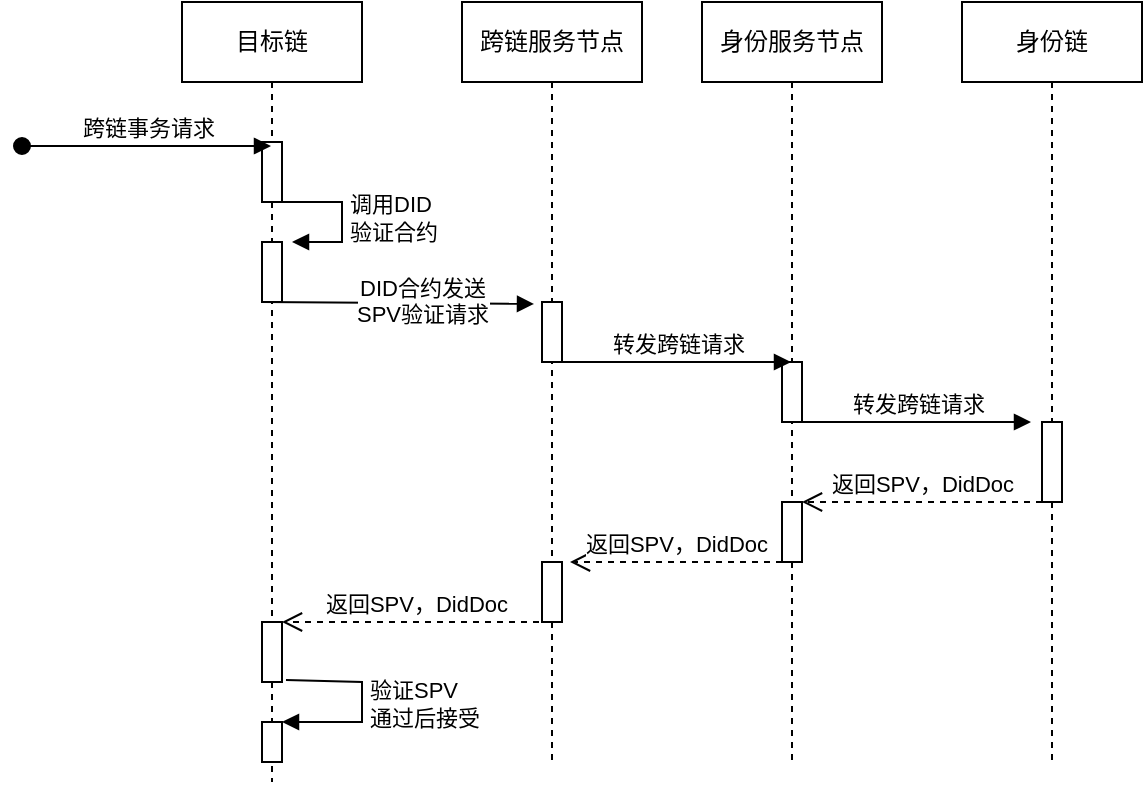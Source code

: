 <mxfile version="14.6.1" type="github"><diagram id="qw2OKkSlGQ2I-yEuNEQ2" name="Page-1"><mxGraphModel dx="829" dy="480" grid="1" gridSize="10" guides="1" tooltips="1" connect="1" arrows="1" fold="1" page="1" pageScale="1" pageWidth="827" pageHeight="1169" math="0" shadow="0"><root><mxCell id="0"/><mxCell id="1" parent="0"/><mxCell id="aU_nGWsoPAXIXzKAQLwM-49" value="目标链" style="shape=umlLifeline;perimeter=lifelinePerimeter;whiteSpace=wrap;html=1;container=1;collapsible=0;recursiveResize=0;outlineConnect=0;" vertex="1" parent="1"><mxGeometry x="200" y="520" width="90" height="390" as="geometry"/></mxCell><mxCell id="aU_nGWsoPAXIXzKAQLwM-50" value="" style="html=1;points=[];perimeter=orthogonalPerimeter;" vertex="1" parent="aU_nGWsoPAXIXzKAQLwM-49"><mxGeometry x="40" y="70" width="10" height="30" as="geometry"/></mxCell><mxCell id="aU_nGWsoPAXIXzKAQLwM-51" value="" style="html=1;points=[];perimeter=orthogonalPerimeter;" vertex="1" parent="aU_nGWsoPAXIXzKAQLwM-49"><mxGeometry x="40" y="120" width="10" height="30" as="geometry"/></mxCell><mxCell id="aU_nGWsoPAXIXzKAQLwM-52" value="" style="html=1;points=[];perimeter=orthogonalPerimeter;" vertex="1" parent="aU_nGWsoPAXIXzKAQLwM-49"><mxGeometry x="40" y="310" width="10" height="30" as="geometry"/></mxCell><mxCell id="aU_nGWsoPAXIXzKAQLwM-53" value="" style="html=1;points=[];perimeter=orthogonalPerimeter;" vertex="1" parent="aU_nGWsoPAXIXzKAQLwM-49"><mxGeometry x="40" y="360" width="10" height="20" as="geometry"/></mxCell><mxCell id="aU_nGWsoPAXIXzKAQLwM-54" value="验证SPV&lt;br&gt;通过后接受" style="edgeStyle=orthogonalEdgeStyle;html=1;align=left;spacingLeft=2;endArrow=block;rounded=0;entryX=1;entryY=0;exitX=1.2;exitY=0.967;exitDx=0;exitDy=0;exitPerimeter=0;" edge="1" parent="aU_nGWsoPAXIXzKAQLwM-49" source="aU_nGWsoPAXIXzKAQLwM-52" target="aU_nGWsoPAXIXzKAQLwM-53"><mxGeometry relative="1" as="geometry"><mxPoint x="60" y="340" as="sourcePoint"/><Array as="points"><mxPoint x="90" y="340"/><mxPoint x="90" y="360"/></Array></mxGeometry></mxCell><mxCell id="aU_nGWsoPAXIXzKAQLwM-55" value="跨链服务节点" style="shape=umlLifeline;perimeter=lifelinePerimeter;whiteSpace=wrap;html=1;container=1;collapsible=0;recursiveResize=0;outlineConnect=0;" vertex="1" parent="1"><mxGeometry x="340" y="520" width="90" height="380" as="geometry"/></mxCell><mxCell id="aU_nGWsoPAXIXzKAQLwM-56" value="" style="html=1;points=[];perimeter=orthogonalPerimeter;" vertex="1" parent="aU_nGWsoPAXIXzKAQLwM-55"><mxGeometry x="40" y="150" width="10" height="30" as="geometry"/></mxCell><mxCell id="aU_nGWsoPAXIXzKAQLwM-57" value="" style="html=1;points=[];perimeter=orthogonalPerimeter;" vertex="1" parent="aU_nGWsoPAXIXzKAQLwM-55"><mxGeometry x="40" y="280" width="10" height="30" as="geometry"/></mxCell><mxCell id="aU_nGWsoPAXIXzKAQLwM-58" value="身份服务节点" style="shape=umlLifeline;perimeter=lifelinePerimeter;whiteSpace=wrap;html=1;container=1;collapsible=0;recursiveResize=0;outlineConnect=0;" vertex="1" parent="1"><mxGeometry x="460" y="520" width="90" height="380" as="geometry"/></mxCell><mxCell id="aU_nGWsoPAXIXzKAQLwM-59" value="" style="html=1;points=[];perimeter=orthogonalPerimeter;" vertex="1" parent="aU_nGWsoPAXIXzKAQLwM-58"><mxGeometry x="40" y="180" width="10" height="30" as="geometry"/></mxCell><mxCell id="aU_nGWsoPAXIXzKAQLwM-60" value="" style="html=1;points=[];perimeter=orthogonalPerimeter;" vertex="1" parent="aU_nGWsoPAXIXzKAQLwM-58"><mxGeometry x="40" y="250" width="10" height="30" as="geometry"/></mxCell><mxCell id="aU_nGWsoPAXIXzKAQLwM-61" value="身份链" style="shape=umlLifeline;perimeter=lifelinePerimeter;whiteSpace=wrap;html=1;container=1;collapsible=0;recursiveResize=0;outlineConnect=0;" vertex="1" parent="1"><mxGeometry x="590" y="520" width="90" height="380" as="geometry"/></mxCell><mxCell id="aU_nGWsoPAXIXzKAQLwM-62" value="" style="html=1;points=[];perimeter=orthogonalPerimeter;" vertex="1" parent="aU_nGWsoPAXIXzKAQLwM-61"><mxGeometry x="40" y="210" width="10" height="40" as="geometry"/></mxCell><mxCell id="aU_nGWsoPAXIXzKAQLwM-63" value="跨链事务请求" style="html=1;verticalAlign=bottom;startArrow=oval;startFill=1;endArrow=block;startSize=8;" edge="1" parent="1"><mxGeometry width="60" relative="1" as="geometry"><mxPoint x="120" y="592" as="sourcePoint"/><mxPoint x="244.5" y="592" as="targetPoint"/><Array as="points"><mxPoint x="210" y="592"/></Array></mxGeometry></mxCell><mxCell id="aU_nGWsoPAXIXzKAQLwM-64" value="调用DID&lt;br&gt;验证合约" style="edgeStyle=orthogonalEdgeStyle;html=1;align=left;spacingLeft=2;endArrow=block;rounded=0;entryX=1;entryY=0;" edge="1" parent="1"><mxGeometry relative="1" as="geometry"><mxPoint x="250" y="620" as="sourcePoint"/><Array as="points"><mxPoint x="280" y="620"/></Array><mxPoint x="255" y="640" as="targetPoint"/></mxGeometry></mxCell><mxCell id="aU_nGWsoPAXIXzKAQLwM-65" value="DID合约发送&lt;br&gt;SPV验证请求" style="html=1;verticalAlign=bottom;endArrow=block;entryX=-0.4;entryY=0.033;entryDx=0;entryDy=0;entryPerimeter=0;" edge="1" parent="1" target="aU_nGWsoPAXIXzKAQLwM-56"><mxGeometry x="0.178" y="-14" relative="1" as="geometry"><mxPoint x="240" y="670" as="sourcePoint"/><mxPoint x="370" y="670" as="targetPoint"/><mxPoint as="offset"/></mxGeometry></mxCell><mxCell id="aU_nGWsoPAXIXzKAQLwM-66" value="转发跨链请求" style="html=1;verticalAlign=bottom;endArrow=block;" edge="1" parent="1" target="aU_nGWsoPAXIXzKAQLwM-58"><mxGeometry relative="1" as="geometry"><mxPoint x="390" y="700" as="sourcePoint"/><mxPoint x="460" y="700" as="targetPoint"/></mxGeometry></mxCell><mxCell id="aU_nGWsoPAXIXzKAQLwM-67" value="转发跨链请求" style="html=1;verticalAlign=bottom;endArrow=block;" edge="1" parent="1"><mxGeometry relative="1" as="geometry"><mxPoint x="510" y="730" as="sourcePoint"/><mxPoint x="624.5" y="730" as="targetPoint"/></mxGeometry></mxCell><mxCell id="aU_nGWsoPAXIXzKAQLwM-68" value="返回SPV，DidDoc" style="html=1;verticalAlign=bottom;endArrow=open;dashed=1;endSize=8;exitX=0;exitY=0.95;" edge="1" parent="1"><mxGeometry relative="1" as="geometry"><mxPoint x="510" y="770" as="targetPoint"/><mxPoint x="630" y="770" as="sourcePoint"/></mxGeometry></mxCell><mxCell id="aU_nGWsoPAXIXzKAQLwM-69" value="返回SPV，DidDoc" style="html=1;verticalAlign=bottom;endArrow=open;dashed=1;endSize=8;exitX=0;exitY=0.95;entryX=1.4;entryY=0;entryDx=0;entryDy=0;entryPerimeter=0;" edge="1" parent="1" target="aU_nGWsoPAXIXzKAQLwM-57"><mxGeometry relative="1" as="geometry"><mxPoint x="400" y="800" as="targetPoint"/><mxPoint x="500" y="800" as="sourcePoint"/></mxGeometry></mxCell><mxCell id="aU_nGWsoPAXIXzKAQLwM-70" value="返回SPV，DidDoc" style="html=1;verticalAlign=bottom;endArrow=open;dashed=1;endSize=8;entryX=1.4;entryY=0;entryDx=0;entryDy=0;entryPerimeter=0;" edge="1" parent="1" source="aU_nGWsoPAXIXzKAQLwM-55"><mxGeometry relative="1" as="geometry"><mxPoint x="250" y="830" as="targetPoint"/><mxPoint x="356" y="830" as="sourcePoint"/></mxGeometry></mxCell></root></mxGraphModel></diagram></mxfile>
